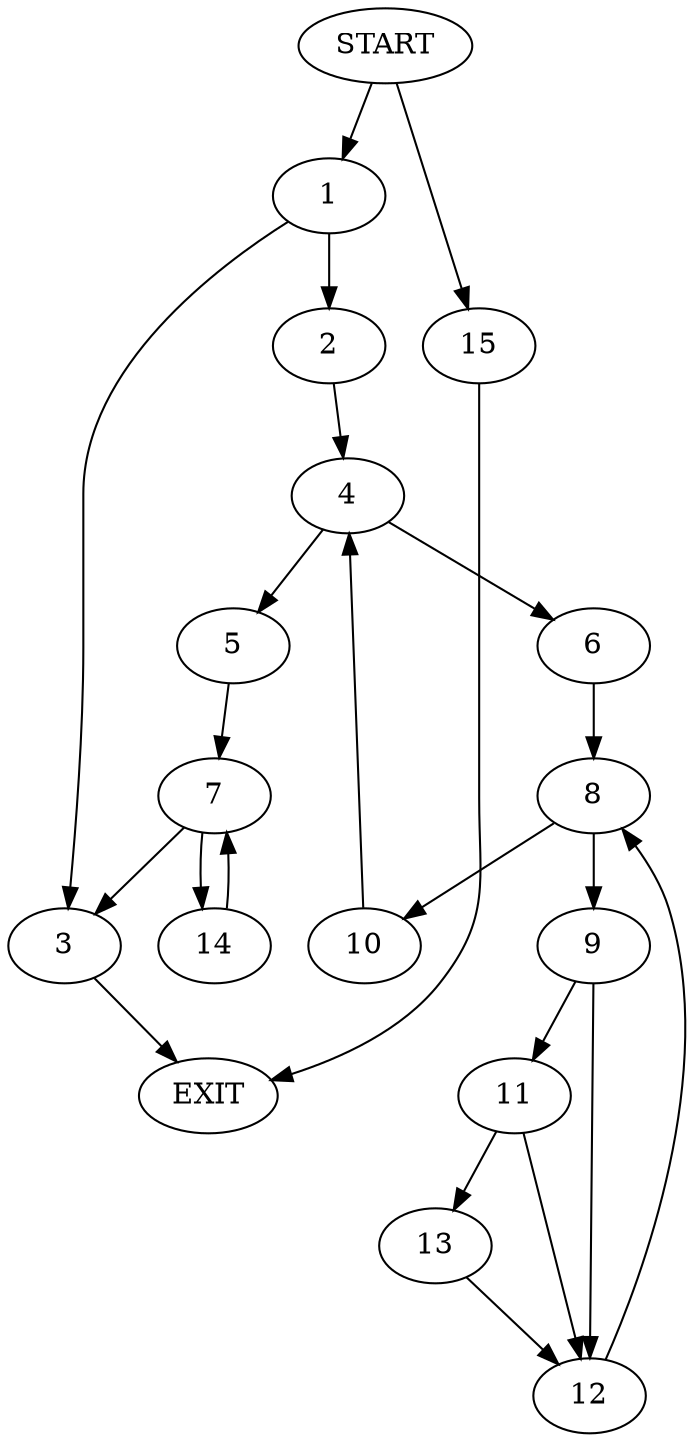 digraph {
0 [label="START"]
16 [label="EXIT"]
0 -> 1
1 -> 2
1 -> 3
2 -> 4
3 -> 16
4 -> 5
4 -> 6
5 -> 7
6 -> 8
8 -> 9
8 -> 10
10 -> 4
9 -> 11
9 -> 12
12 -> 8
11 -> 13
11 -> 12
13 -> 12
7 -> 14
7 -> 3
14 -> 7
0 -> 15
15 -> 16
}
